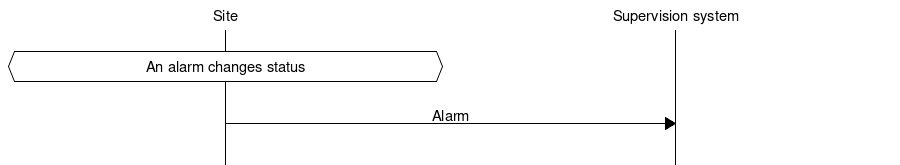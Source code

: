 # MSC for Alarm active/inactive

msc {
  hscale = "1.5", arcgradient = "0";

  site [label="Site"], system [label="Supervision system"];

  |||;
  site abox site [ label = "An alarm changes status" ];
  |||;
  site=>system [ label = "Alarm" ];
  |||;
}
